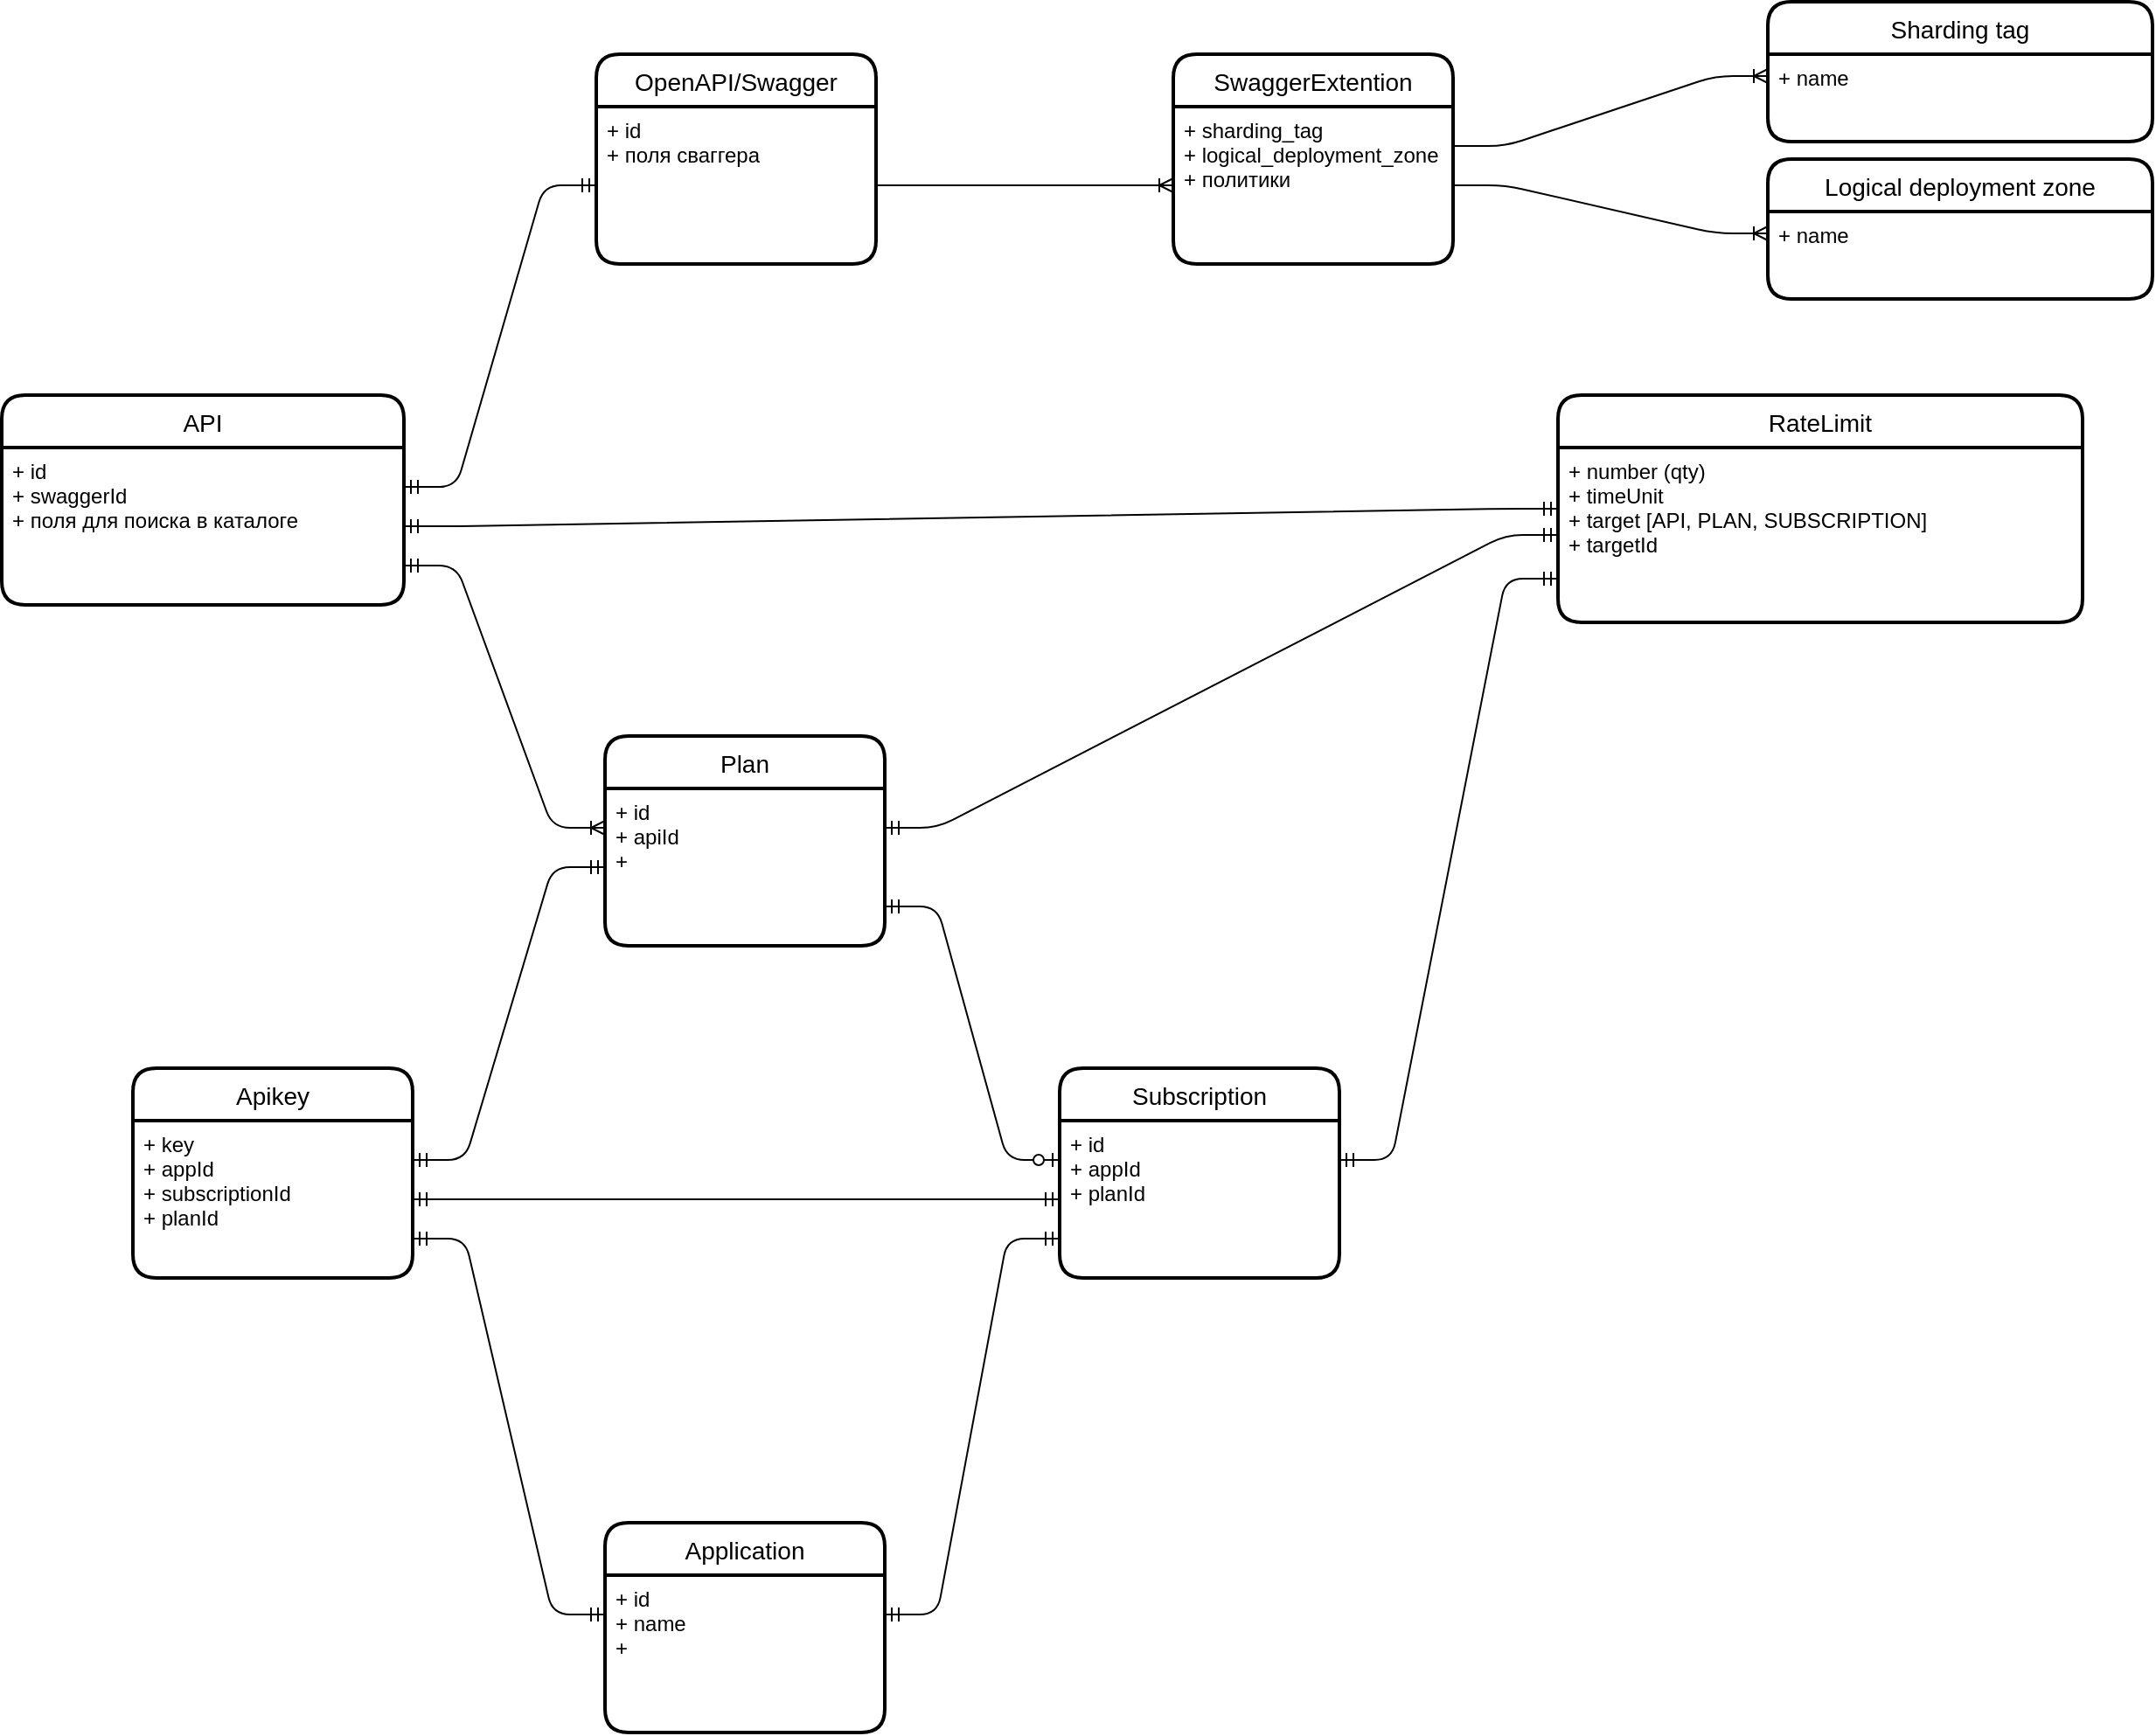 <mxfile version="14.9.6" type="device"><diagram id="GIc0wh8OHfkg7GN6mkvI" name="Page-1"><mxGraphModel dx="2881" dy="1089" grid="1" gridSize="10" guides="1" tooltips="1" connect="1" arrows="1" fold="1" page="1" pageScale="1" pageWidth="850" pageHeight="1100" math="0" shadow="0"><root><mxCell id="0"/><mxCell id="1" parent="0"/><mxCell id="ZXAw5scVNVH-hvjm9yAv-1" value="OpenAPI/Swagger" style="swimlane;childLayout=stackLayout;horizontal=1;startSize=30;horizontalStack=0;rounded=1;fontSize=14;fontStyle=0;strokeWidth=2;resizeParent=0;resizeLast=1;shadow=0;dashed=0;align=center;" vertex="1" parent="1"><mxGeometry x="-50" y="140" width="160" height="120" as="geometry"/></mxCell><mxCell id="ZXAw5scVNVH-hvjm9yAv-2" value="+ id&#10;+ поля сваггера" style="align=left;strokeColor=none;fillColor=none;spacingLeft=4;fontSize=12;verticalAlign=top;resizable=0;rotatable=0;part=1;" vertex="1" parent="ZXAw5scVNVH-hvjm9yAv-1"><mxGeometry y="30" width="160" height="90" as="geometry"/></mxCell><mxCell id="ZXAw5scVNVH-hvjm9yAv-3" value="SwaggerExtention" style="swimlane;childLayout=stackLayout;horizontal=1;startSize=30;horizontalStack=0;rounded=1;fontSize=14;fontStyle=0;strokeWidth=2;resizeParent=0;resizeLast=1;shadow=0;dashed=0;align=center;" vertex="1" parent="1"><mxGeometry x="280" y="140" width="160" height="120" as="geometry"/></mxCell><mxCell id="ZXAw5scVNVH-hvjm9yAv-4" value="+ sharding_tag&#10;+ logical_deployment_zone&#10;+ политики" style="align=left;strokeColor=none;fillColor=none;spacingLeft=4;fontSize=12;verticalAlign=top;resizable=0;rotatable=0;part=1;" vertex="1" parent="ZXAw5scVNVH-hvjm9yAv-3"><mxGeometry y="30" width="160" height="90" as="geometry"/></mxCell><mxCell id="ZXAw5scVNVH-hvjm9yAv-7" value="" style="edgeStyle=entityRelationEdgeStyle;fontSize=12;html=1;endArrow=ERoneToMany;exitX=1;exitY=0.5;exitDx=0;exitDy=0;entryX=0;entryY=0.5;entryDx=0;entryDy=0;" edge="1" parent="1" source="ZXAw5scVNVH-hvjm9yAv-2" target="ZXAw5scVNVH-hvjm9yAv-4"><mxGeometry width="100" height="100" relative="1" as="geometry"><mxPoint x="370" y="440" as="sourcePoint"/><mxPoint x="470" y="340" as="targetPoint"/></mxGeometry></mxCell><mxCell id="ZXAw5scVNVH-hvjm9yAv-8" value="Application" style="swimlane;childLayout=stackLayout;horizontal=1;startSize=30;horizontalStack=0;rounded=1;fontSize=14;fontStyle=0;strokeWidth=2;resizeParent=0;resizeLast=1;shadow=0;dashed=0;align=center;" vertex="1" parent="1"><mxGeometry x="-45" y="980" width="160" height="120" as="geometry"/></mxCell><mxCell id="ZXAw5scVNVH-hvjm9yAv-9" value="+ id&#10;+ name&#10;+ " style="align=left;strokeColor=none;fillColor=none;spacingLeft=4;fontSize=12;verticalAlign=top;resizable=0;rotatable=0;part=1;" vertex="1" parent="ZXAw5scVNVH-hvjm9yAv-8"><mxGeometry y="30" width="160" height="90" as="geometry"/></mxCell><mxCell id="ZXAw5scVNVH-hvjm9yAv-11" value="API" style="swimlane;childLayout=stackLayout;horizontal=1;startSize=30;horizontalStack=0;rounded=1;fontSize=14;fontStyle=0;strokeWidth=2;resizeParent=0;resizeLast=1;shadow=0;dashed=0;align=center;" vertex="1" parent="1"><mxGeometry x="-390" y="335" width="230" height="120" as="geometry"/></mxCell><mxCell id="ZXAw5scVNVH-hvjm9yAv-12" value="+ id&#10;+ swaggerId&#10;+ поля для поиска в каталоге" style="align=left;strokeColor=none;fillColor=none;spacingLeft=4;fontSize=12;verticalAlign=top;resizable=0;rotatable=0;part=1;" vertex="1" parent="ZXAw5scVNVH-hvjm9yAv-11"><mxGeometry y="30" width="230" height="90" as="geometry"/></mxCell><mxCell id="ZXAw5scVNVH-hvjm9yAv-13" value="Plan" style="swimlane;childLayout=stackLayout;horizontal=1;startSize=30;horizontalStack=0;rounded=1;fontSize=14;fontStyle=0;strokeWidth=2;resizeParent=0;resizeLast=1;shadow=0;dashed=0;align=center;" vertex="1" parent="1"><mxGeometry x="-45" y="530" width="160" height="120" as="geometry"/></mxCell><mxCell id="ZXAw5scVNVH-hvjm9yAv-14" value="+ id&#10;+ apiId&#10;+ " style="align=left;strokeColor=none;fillColor=none;spacingLeft=4;fontSize=12;verticalAlign=top;resizable=0;rotatable=0;part=1;" vertex="1" parent="ZXAw5scVNVH-hvjm9yAv-13"><mxGeometry y="30" width="160" height="90" as="geometry"/></mxCell><mxCell id="ZXAw5scVNVH-hvjm9yAv-15" value="Subscription" style="swimlane;childLayout=stackLayout;horizontal=1;startSize=30;horizontalStack=0;rounded=1;fontSize=14;fontStyle=0;strokeWidth=2;resizeParent=0;resizeLast=1;shadow=0;dashed=0;align=center;" vertex="1" parent="1"><mxGeometry x="215" y="720" width="160" height="120" as="geometry"/></mxCell><mxCell id="ZXAw5scVNVH-hvjm9yAv-16" value="+ id&#10;+ appId&#10;+ planId" style="align=left;strokeColor=none;fillColor=none;spacingLeft=4;fontSize=12;verticalAlign=top;resizable=0;rotatable=0;part=1;" vertex="1" parent="ZXAw5scVNVH-hvjm9yAv-15"><mxGeometry y="30" width="160" height="90" as="geometry"/></mxCell><mxCell id="ZXAw5scVNVH-hvjm9yAv-17" value="Apikey" style="swimlane;childLayout=stackLayout;horizontal=1;startSize=30;horizontalStack=0;rounded=1;fontSize=14;fontStyle=0;strokeWidth=2;resizeParent=0;resizeLast=1;shadow=0;dashed=0;align=center;" vertex="1" parent="1"><mxGeometry x="-315" y="720" width="160" height="120" as="geometry"/></mxCell><mxCell id="ZXAw5scVNVH-hvjm9yAv-18" value="+ key&#10;+ appId&#10;+ subscriptionId&#10;+ planId" style="align=left;strokeColor=none;fillColor=none;spacingLeft=4;fontSize=12;verticalAlign=top;resizable=0;rotatable=0;part=1;" vertex="1" parent="ZXAw5scVNVH-hvjm9yAv-17"><mxGeometry y="30" width="160" height="90" as="geometry"/></mxCell><mxCell id="ZXAw5scVNVH-hvjm9yAv-21" value="" style="edgeStyle=entityRelationEdgeStyle;fontSize=12;html=1;endArrow=ERmandOne;startArrow=ERmandOne;exitX=1;exitY=0.25;exitDx=0;exitDy=0;entryX=0;entryY=0.5;entryDx=0;entryDy=0;" edge="1" parent="1" source="ZXAw5scVNVH-hvjm9yAv-12" target="ZXAw5scVNVH-hvjm9yAv-2"><mxGeometry width="100" height="100" relative="1" as="geometry"><mxPoint x="180" y="390" as="sourcePoint"/><mxPoint x="280" y="290" as="targetPoint"/></mxGeometry></mxCell><mxCell id="ZXAw5scVNVH-hvjm9yAv-22" value="" style="edgeStyle=entityRelationEdgeStyle;fontSize=12;html=1;endArrow=ERoneToMany;startArrow=ERmandOne;exitX=1;exitY=0.75;exitDx=0;exitDy=0;entryX=0;entryY=0.25;entryDx=0;entryDy=0;" edge="1" parent="1" source="ZXAw5scVNVH-hvjm9yAv-12" target="ZXAw5scVNVH-hvjm9yAv-14"><mxGeometry width="100" height="100" relative="1" as="geometry"><mxPoint x="140" y="580" as="sourcePoint"/><mxPoint x="240" y="480" as="targetPoint"/></mxGeometry></mxCell><mxCell id="ZXAw5scVNVH-hvjm9yAv-23" value="" style="edgeStyle=entityRelationEdgeStyle;fontSize=12;html=1;endArrow=ERzeroToOne;startArrow=ERmandOne;exitX=1;exitY=0.75;exitDx=0;exitDy=0;entryX=0;entryY=0.25;entryDx=0;entryDy=0;" edge="1" parent="1" source="ZXAw5scVNVH-hvjm9yAv-14" target="ZXAw5scVNVH-hvjm9yAv-16"><mxGeometry width="100" height="100" relative="1" as="geometry"><mxPoint x="140" y="740" as="sourcePoint"/><mxPoint x="240" y="640" as="targetPoint"/></mxGeometry></mxCell><mxCell id="ZXAw5scVNVH-hvjm9yAv-24" value="" style="edgeStyle=entityRelationEdgeStyle;fontSize=12;html=1;endArrow=ERmandOne;startArrow=ERmandOne;exitX=1;exitY=0.25;exitDx=0;exitDy=0;entryX=0;entryY=0.75;entryDx=0;entryDy=0;" edge="1" parent="1" source="ZXAw5scVNVH-hvjm9yAv-9" target="ZXAw5scVNVH-hvjm9yAv-16"><mxGeometry width="100" height="100" relative="1" as="geometry"><mxPoint x="140" y="790" as="sourcePoint"/><mxPoint x="240" y="690" as="targetPoint"/></mxGeometry></mxCell><mxCell id="ZXAw5scVNVH-hvjm9yAv-25" value="" style="edgeStyle=entityRelationEdgeStyle;fontSize=12;html=1;endArrow=ERmandOne;startArrow=ERmandOne;exitX=1;exitY=0.75;exitDx=0;exitDy=0;entryX=0;entryY=0.25;entryDx=0;entryDy=0;" edge="1" parent="1" source="ZXAw5scVNVH-hvjm9yAv-18" target="ZXAw5scVNVH-hvjm9yAv-9"><mxGeometry width="100" height="100" relative="1" as="geometry"><mxPoint x="140" y="790" as="sourcePoint"/><mxPoint x="240" y="690" as="targetPoint"/></mxGeometry></mxCell><mxCell id="ZXAw5scVNVH-hvjm9yAv-26" value="" style="edgeStyle=entityRelationEdgeStyle;fontSize=12;html=1;endArrow=ERmandOne;startArrow=ERmandOne;exitX=1;exitY=0.5;exitDx=0;exitDy=0;entryX=0;entryY=0.5;entryDx=0;entryDy=0;" edge="1" parent="1" source="ZXAw5scVNVH-hvjm9yAv-18" target="ZXAw5scVNVH-hvjm9yAv-16"><mxGeometry width="100" height="100" relative="1" as="geometry"><mxPoint x="140" y="790" as="sourcePoint"/><mxPoint x="240" y="690" as="targetPoint"/></mxGeometry></mxCell><mxCell id="ZXAw5scVNVH-hvjm9yAv-27" value="" style="edgeStyle=entityRelationEdgeStyle;fontSize=12;html=1;endArrow=ERmandOne;startArrow=ERmandOne;exitX=1;exitY=0.25;exitDx=0;exitDy=0;entryX=0;entryY=0.5;entryDx=0;entryDy=0;" edge="1" parent="1" source="ZXAw5scVNVH-hvjm9yAv-18" target="ZXAw5scVNVH-hvjm9yAv-14"><mxGeometry width="100" height="100" relative="1" as="geometry"><mxPoint x="140" y="790" as="sourcePoint"/><mxPoint x="240" y="690" as="targetPoint"/></mxGeometry></mxCell><mxCell id="ZXAw5scVNVH-hvjm9yAv-35" value="RateLimit" style="swimlane;childLayout=stackLayout;horizontal=1;startSize=30;horizontalStack=0;rounded=1;fontSize=14;fontStyle=0;strokeWidth=2;resizeParent=0;resizeLast=1;shadow=0;dashed=0;align=center;" vertex="1" parent="1"><mxGeometry x="500" y="335" width="300" height="130" as="geometry"/></mxCell><mxCell id="ZXAw5scVNVH-hvjm9yAv-36" value="+ number (qty)&#10;+ timeUnit&#10;+ target [API, PLAN, SUBSCRIPTION]&#10;+ targetId" style="align=left;strokeColor=none;fillColor=none;spacingLeft=4;fontSize=12;verticalAlign=top;resizable=0;rotatable=0;part=1;" vertex="1" parent="ZXAw5scVNVH-hvjm9yAv-35"><mxGeometry y="30" width="300" height="100" as="geometry"/></mxCell><mxCell id="ZXAw5scVNVH-hvjm9yAv-39" value="" style="edgeStyle=entityRelationEdgeStyle;fontSize=12;html=1;endArrow=ERmandOne;startArrow=ERmandOne;entryX=0;entryY=0.5;entryDx=0;entryDy=0;exitX=1;exitY=0.5;exitDx=0;exitDy=0;" edge="1" parent="1" source="ZXAw5scVNVH-hvjm9yAv-12" target="ZXAw5scVNVH-hvjm9yAv-35"><mxGeometry width="100" height="100" relative="1" as="geometry"><mxPoint x="140" y="630" as="sourcePoint"/><mxPoint x="240" y="530" as="targetPoint"/></mxGeometry></mxCell><mxCell id="ZXAw5scVNVH-hvjm9yAv-40" value="" style="edgeStyle=entityRelationEdgeStyle;fontSize=12;html=1;endArrow=ERmandOne;startArrow=ERmandOne;entryX=0;entryY=0.5;entryDx=0;entryDy=0;exitX=1;exitY=0.25;exitDx=0;exitDy=0;" edge="1" parent="1" source="ZXAw5scVNVH-hvjm9yAv-14" target="ZXAw5scVNVH-hvjm9yAv-36"><mxGeometry width="100" height="100" relative="1" as="geometry"><mxPoint x="140" y="630" as="sourcePoint"/><mxPoint x="240" y="530" as="targetPoint"/></mxGeometry></mxCell><mxCell id="ZXAw5scVNVH-hvjm9yAv-41" value="" style="edgeStyle=entityRelationEdgeStyle;fontSize=12;html=1;endArrow=ERmandOne;startArrow=ERmandOne;entryX=0;entryY=0.75;entryDx=0;entryDy=0;exitX=1;exitY=0.25;exitDx=0;exitDy=0;" edge="1" parent="1" source="ZXAw5scVNVH-hvjm9yAv-16" target="ZXAw5scVNVH-hvjm9yAv-36"><mxGeometry width="100" height="100" relative="1" as="geometry"><mxPoint x="570" y="660" as="sourcePoint"/><mxPoint x="670" y="560" as="targetPoint"/></mxGeometry></mxCell><mxCell id="ZXAw5scVNVH-hvjm9yAv-42" value="Sharding tag" style="swimlane;childLayout=stackLayout;horizontal=1;startSize=30;horizontalStack=0;rounded=1;fontSize=14;fontStyle=0;strokeWidth=2;resizeParent=0;resizeLast=1;shadow=0;dashed=0;align=center;" vertex="1" parent="1"><mxGeometry x="620" y="110" width="220" height="80" as="geometry"/></mxCell><mxCell id="ZXAw5scVNVH-hvjm9yAv-43" value="+ name" style="align=left;strokeColor=none;fillColor=none;spacingLeft=4;fontSize=12;verticalAlign=top;resizable=0;rotatable=0;part=1;" vertex="1" parent="ZXAw5scVNVH-hvjm9yAv-42"><mxGeometry y="30" width="220" height="50" as="geometry"/></mxCell><mxCell id="ZXAw5scVNVH-hvjm9yAv-45" value="" style="edgeStyle=entityRelationEdgeStyle;fontSize=12;html=1;endArrow=ERoneToMany;exitX=1;exitY=0.25;exitDx=0;exitDy=0;entryX=0;entryY=0.25;entryDx=0;entryDy=0;" edge="1" parent="1" source="ZXAw5scVNVH-hvjm9yAv-4" target="ZXAw5scVNVH-hvjm9yAv-43"><mxGeometry width="100" height="100" relative="1" as="geometry"><mxPoint x="540" y="490" as="sourcePoint"/><mxPoint x="640" y="390" as="targetPoint"/></mxGeometry></mxCell><mxCell id="ZXAw5scVNVH-hvjm9yAv-46" value="Logical deployment zone" style="swimlane;childLayout=stackLayout;horizontal=1;startSize=30;horizontalStack=0;rounded=1;fontSize=14;fontStyle=0;strokeWidth=2;resizeParent=0;resizeLast=1;shadow=0;dashed=0;align=center;" vertex="1" parent="1"><mxGeometry x="620" y="200" width="220" height="80" as="geometry"/></mxCell><mxCell id="ZXAw5scVNVH-hvjm9yAv-47" value="+ name" style="align=left;strokeColor=none;fillColor=none;spacingLeft=4;fontSize=12;verticalAlign=top;resizable=0;rotatable=0;part=1;" vertex="1" parent="ZXAw5scVNVH-hvjm9yAv-46"><mxGeometry y="30" width="220" height="50" as="geometry"/></mxCell><mxCell id="ZXAw5scVNVH-hvjm9yAv-49" value="" style="edgeStyle=entityRelationEdgeStyle;fontSize=12;html=1;endArrow=ERoneToMany;exitX=1;exitY=0.5;exitDx=0;exitDy=0;entryX=0;entryY=0.25;entryDx=0;entryDy=0;" edge="1" parent="1" source="ZXAw5scVNVH-hvjm9yAv-4" target="ZXAw5scVNVH-hvjm9yAv-47"><mxGeometry width="100" height="100" relative="1" as="geometry"><mxPoint x="540" y="490" as="sourcePoint"/><mxPoint x="640" y="390" as="targetPoint"/></mxGeometry></mxCell></root></mxGraphModel></diagram></mxfile>